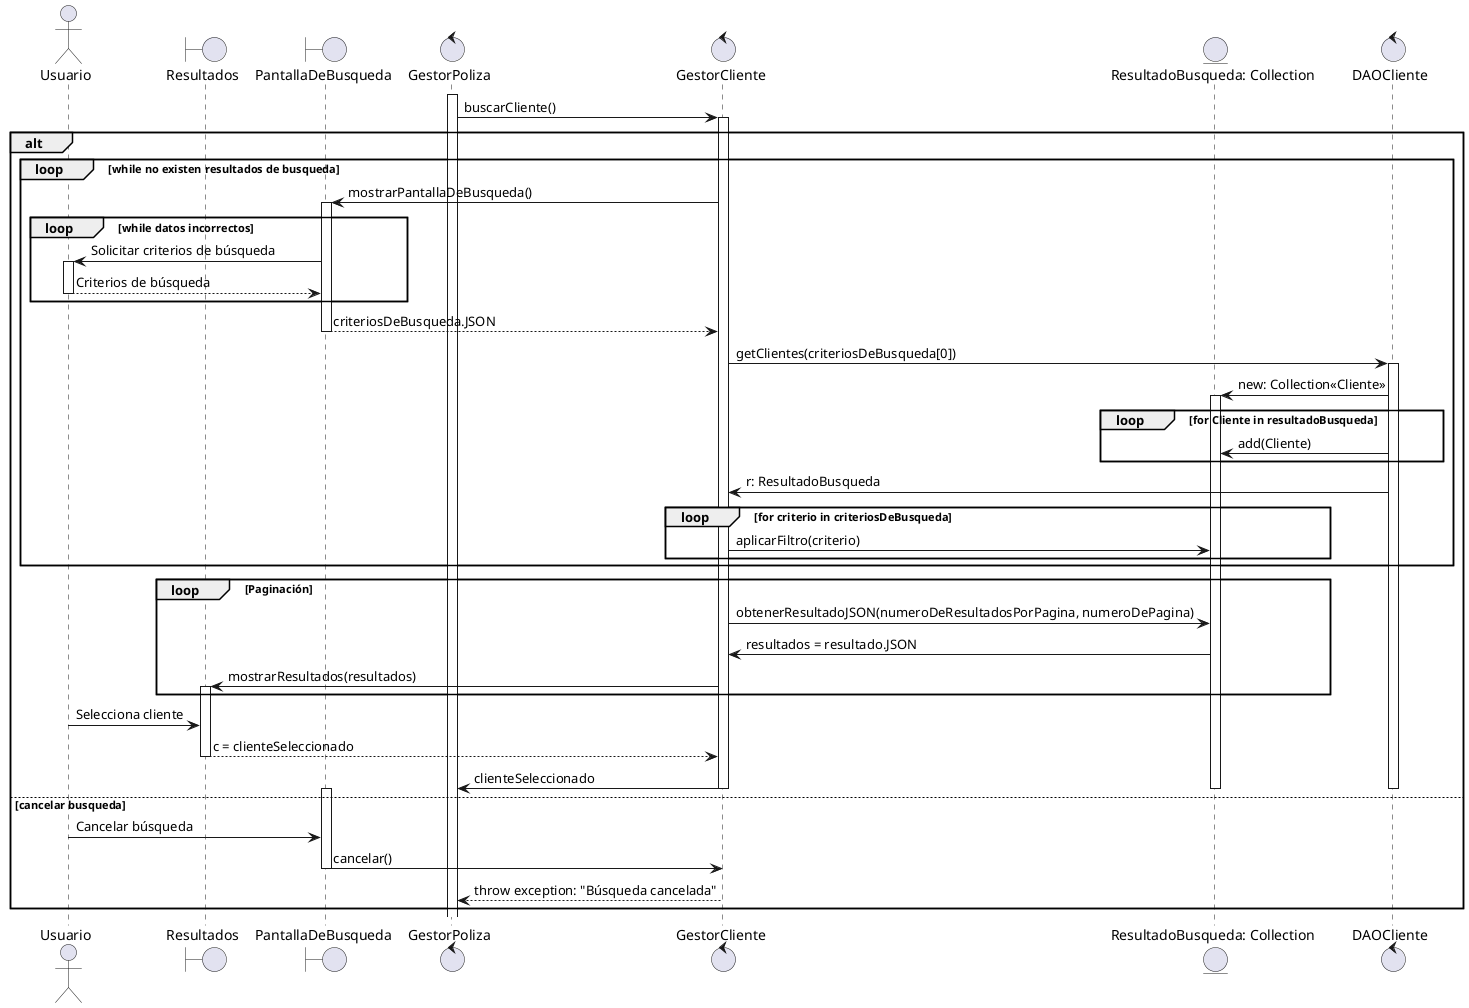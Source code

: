@startuml

actor Usuario
boundary Resultados
boundary PantallaDeBusqueda
control GestorPoliza
control GestorCliente
entity "ResultadoBusqueda: Collection" as resultado
control DAOCliente
activate GestorPoliza
GestorPoliza -> GestorCliente : buscarCliente()
activate GestorCliente
alt
    
     
    loop while no existen resultados de busqueda

        GestorCliente -> PantallaDeBusqueda : mostrarPantallaDeBusqueda()
        activate PantallaDeBusqueda
        loop while datos incorrectos
            PantallaDeBusqueda -> Usuario : Solicitar criterios de búsqueda
            activate Usuario
            Usuario --> PantallaDeBusqueda : Criterios de búsqueda
            deactivate Usuario
        end loop
        PantallaDeBusqueda --> GestorCliente : criteriosDeBusqueda.JSON
        deactivate PantallaDeBusqueda
    
    GestorCliente -> DAOCliente : getClientes(criteriosDeBusqueda[0])
    activate DAOCliente
    DAOCliente -> resultado : new: Collection<<Cliente>>
    activate resultado
    loop for Cliente in resultadoBusqueda
        DAOCliente -> resultado : add(Cliente)
    end loop
    DAOCliente -> GestorCliente : r: ResultadoBusqueda
    loop for criterio in criteriosDeBusqueda
        GestorCliente ->resultado : aplicarFiltro(criterio)
    end loop
    end loop

    loop Paginación
        GestorCliente -> resultado : obtenerResultadoJSON(numeroDeResultadosPorPagina, numeroDePagina)
        resultado -> GestorCliente : resultados = resultado.JSON
        GestorCliente -> Resultados : mostrarResultados(resultados)
        activate Resultados
    end loop
    Usuario -> Resultados : Selecciona cliente
    Resultados --> GestorCliente : c = clienteSeleccionado
    deactivate Resultados
    GestorCliente -> GestorPoliza : clienteSeleccionado
    deactivate GestorCliente
    deactivate resultado
    deactivate DAOCliente
    
else cancelar busqueda
    activate PantallaDeBusqueda
    Usuario -> PantallaDeBusqueda : Cancelar búsqueda
    PantallaDeBusqueda -> GestorCliente : cancelar()
    deactivate PantallaDeBusqueda
    GestorCliente --> GestorPoliza : throw exception: "Búsqueda cancelada"

end

@enduml
